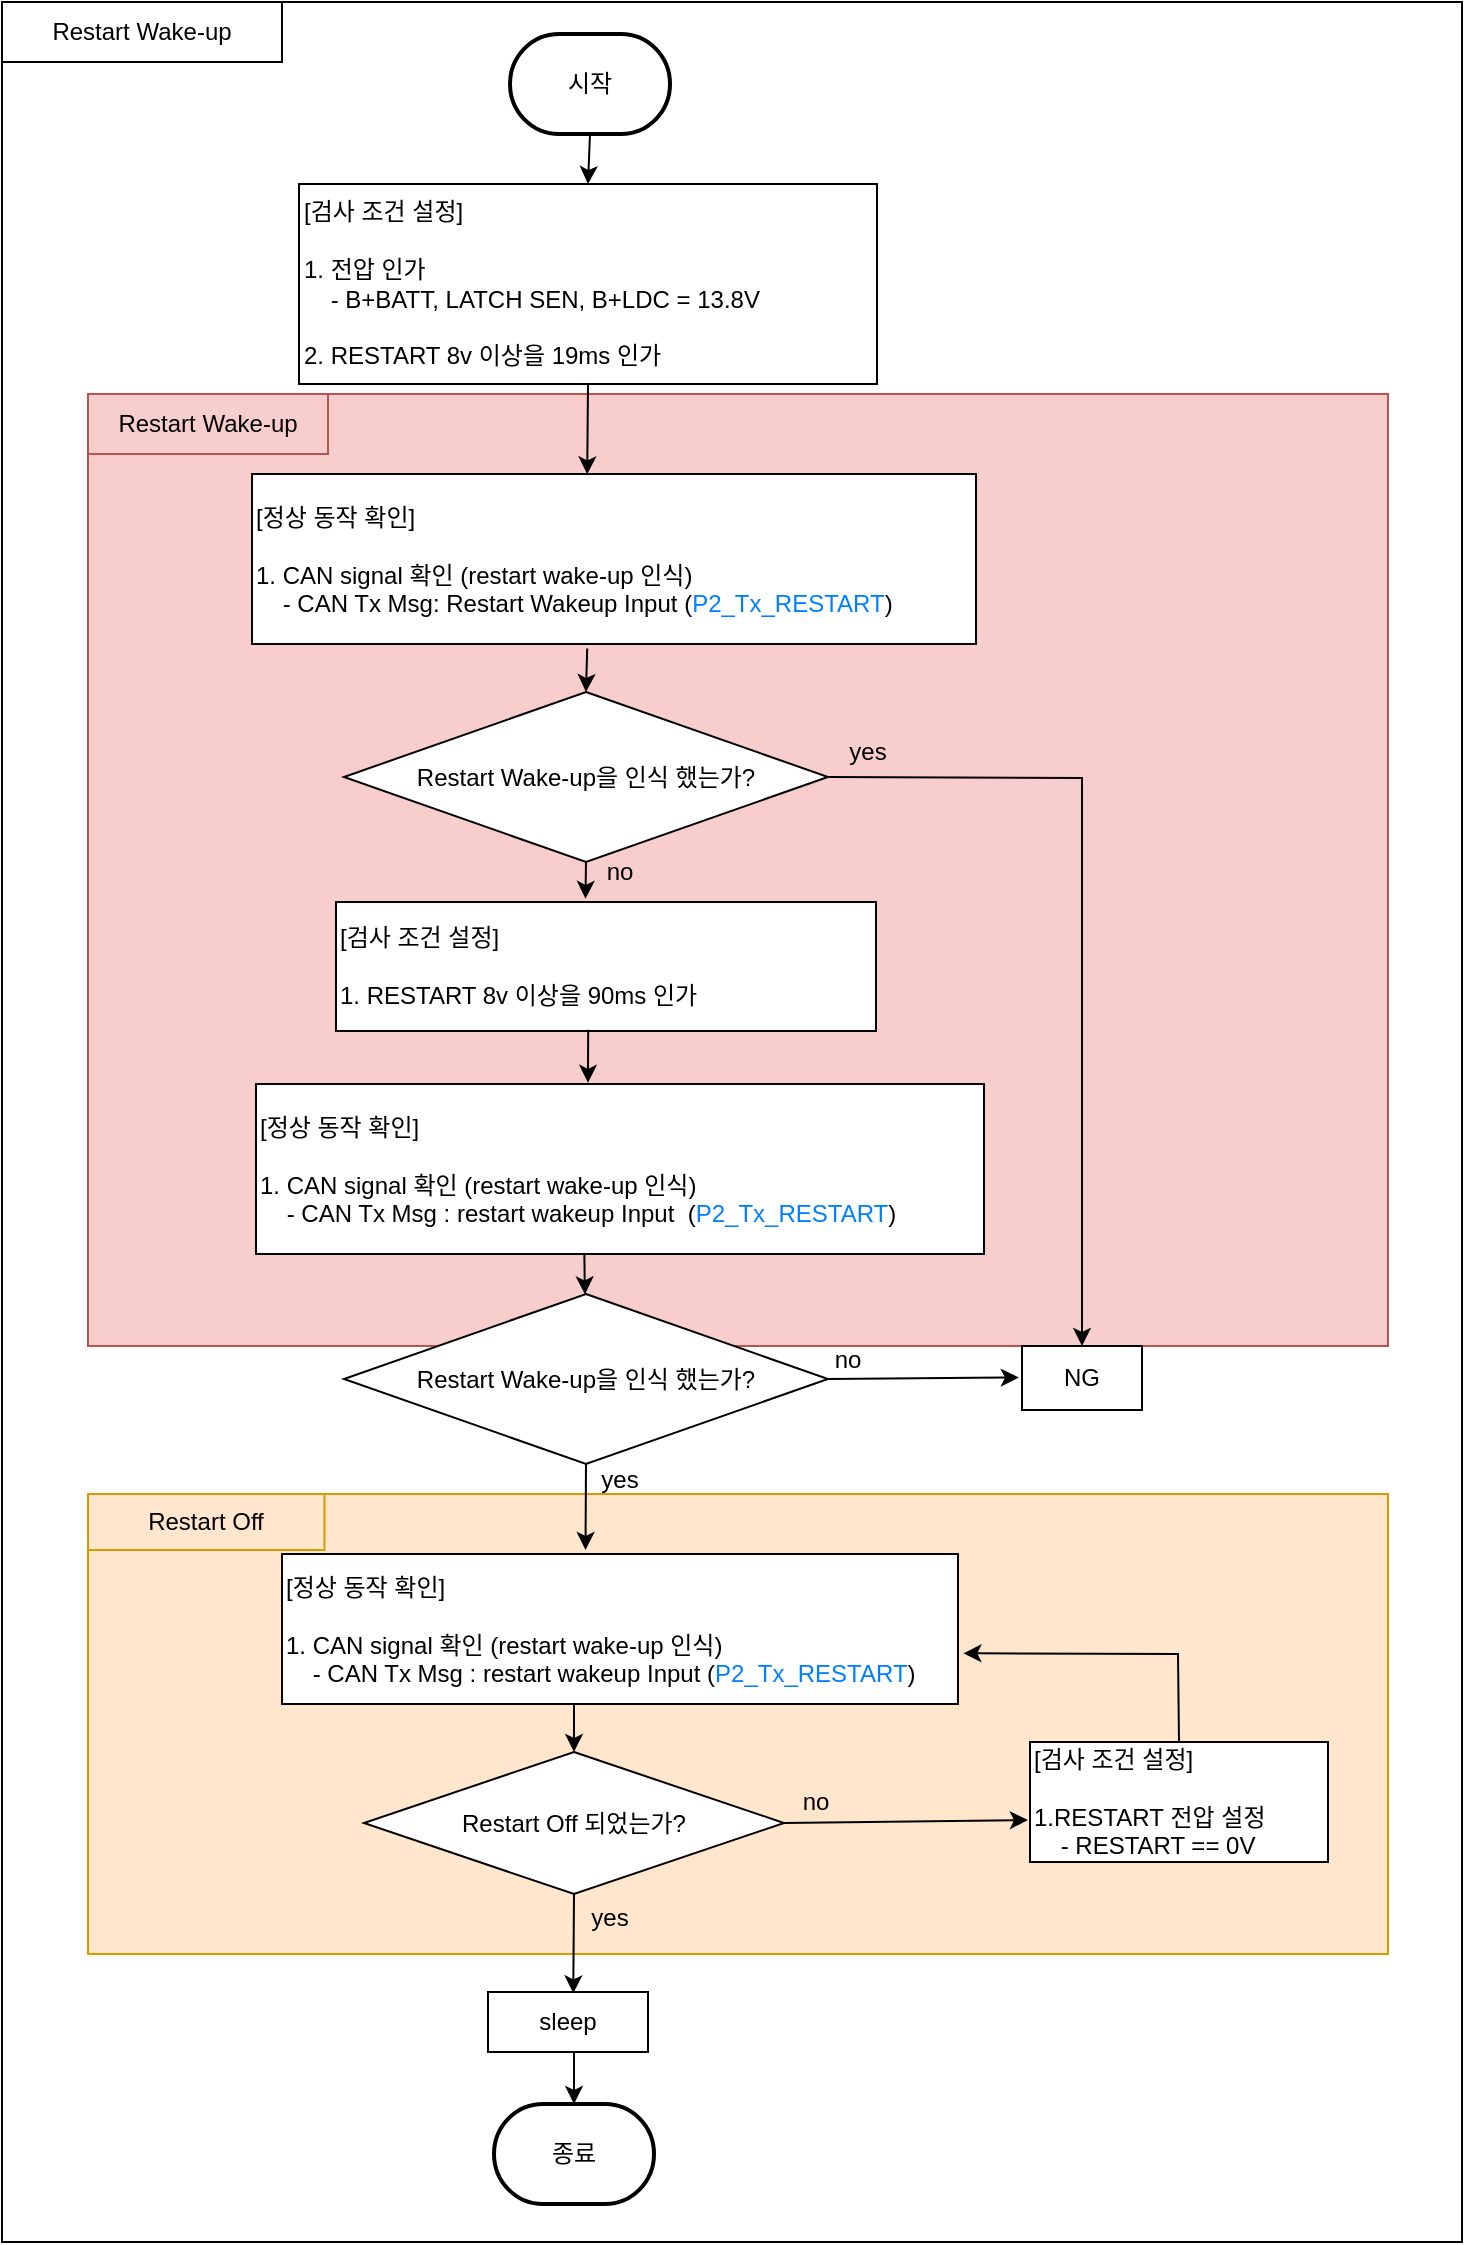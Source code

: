 <mxfile version="22.1.21" type="github">
  <diagram name="페이지-1" id="1IKooUKZ0aYFM0yAQ47z">
    <mxGraphModel dx="1647" dy="1019" grid="1" gridSize="10" guides="1" tooltips="1" connect="1" arrows="1" fold="1" page="1" pageScale="1" pageWidth="827" pageHeight="1169" math="0" shadow="0">
      <root>
        <mxCell id="0" />
        <mxCell id="1" parent="0" />
        <mxCell id="aunHTb1YWMdkFglgx5La-1" value="" style="rounded=0;whiteSpace=wrap;html=1;" parent="1" vertex="1">
          <mxGeometry x="40" y="30" width="730" height="1120" as="geometry" />
        </mxCell>
        <mxCell id="aunHTb1YWMdkFglgx5La-12" value="Restart Wake-up" style="rounded=0;whiteSpace=wrap;html=1;" parent="1" vertex="1">
          <mxGeometry x="40" y="30" width="140" height="30" as="geometry" />
        </mxCell>
        <mxCell id="aunHTb1YWMdkFglgx5La-63" value="" style="rounded=0;whiteSpace=wrap;html=1;fillColor=#f8cecc;strokeColor=#b85450;" parent="1" vertex="1">
          <mxGeometry x="83" y="226" width="650" height="476" as="geometry" />
        </mxCell>
        <mxCell id="aunHTb1YWMdkFglgx5La-64" value="&lt;span style=&quot;color: rgb(0, 0, 0); font-family: Helvetica; font-size: 12px; font-style: normal; font-variant-ligatures: normal; font-variant-caps: normal; font-weight: 400; letter-spacing: normal; orphans: 2; text-align: center; text-indent: 0px; text-transform: none; widows: 2; word-spacing: 0px; -webkit-text-stroke-width: 0px; text-decoration-thickness: initial; text-decoration-style: initial; text-decoration-color: initial; float: none; display: inline !important;&quot;&gt;Restart Wake-up&lt;br&gt;&lt;/span&gt;" style="rounded=0;whiteSpace=wrap;html=1;fillColor=#f8cecc;strokeColor=#b85450;fillStyle=solid;labelBackgroundColor=none;" parent="1" vertex="1">
          <mxGeometry x="83" y="226" width="120" height="30" as="geometry" />
        </mxCell>
        <mxCell id="aunHTb1YWMdkFglgx5La-65" value="" style="rounded=0;whiteSpace=wrap;html=1;fillColor=#ffe6cc;strokeColor=#d79b00;" parent="1" vertex="1">
          <mxGeometry x="83" y="776" width="650" height="230" as="geometry" />
        </mxCell>
        <mxCell id="aunHTb1YWMdkFglgx5La-66" value="&lt;span style=&quot;color: rgb(0, 0, 0); font-family: Helvetica; font-size: 12px; font-style: normal; font-variant-ligatures: normal; font-variant-caps: normal; font-weight: 400; letter-spacing: normal; orphans: 2; text-align: center; text-indent: 0px; text-transform: none; widows: 2; word-spacing: 0px; -webkit-text-stroke-width: 0px; text-decoration-thickness: initial; text-decoration-style: initial; text-decoration-color: initial; float: none; display: inline !important;&quot;&gt;Restart Off&lt;br&gt;&lt;/span&gt;" style="rounded=0;whiteSpace=wrap;html=1;fillColor=#ffe6cc;strokeColor=#d79b00;labelBackgroundColor=none;" parent="1" vertex="1">
          <mxGeometry x="83" y="776" width="118.25" height="28" as="geometry" />
        </mxCell>
        <mxCell id="aunHTb1YWMdkFglgx5La-2" value="시작" style="strokeWidth=2;html=1;shape=mxgraph.flowchart.terminator;whiteSpace=wrap;" parent="1" vertex="1">
          <mxGeometry x="294" y="46" width="80" height="50" as="geometry" />
        </mxCell>
        <mxCell id="aunHTb1YWMdkFglgx5La-4" value="[검사 조건 설정]&lt;br&gt;&lt;br&gt;1. 전압 인가&lt;br&gt;&amp;nbsp; &amp;nbsp; - B+BATT, LATCH SEN, B+LDC = 13.8V&lt;br&gt;&lt;br&gt;2. RESTART 8v 이상을&amp;nbsp;19ms 인가&amp;nbsp;" style="rounded=0;whiteSpace=wrap;html=1;align=left;" parent="1" vertex="1">
          <mxGeometry x="188.5" y="121" width="289" height="100" as="geometry" />
        </mxCell>
        <mxCell id="aunHTb1YWMdkFglgx5La-5" value="Restart Wake-up을 인식 했는가?" style="rhombus;whiteSpace=wrap;html=1;" parent="1" vertex="1">
          <mxGeometry x="211" y="375" width="242" height="85" as="geometry" />
        </mxCell>
        <mxCell id="aunHTb1YWMdkFglgx5La-6" value="" style="endArrow=classic;html=1;rounded=0;entryX=0.5;entryY=0;entryDx=0;entryDy=0;exitX=0.463;exitY=1.026;exitDx=0;exitDy=0;exitPerimeter=0;" parent="1" source="aunHTb1YWMdkFglgx5La-43" target="aunHTb1YWMdkFglgx5La-5" edge="1">
          <mxGeometry width="50" height="50" relative="1" as="geometry">
            <mxPoint x="331" y="335" as="sourcePoint" />
            <mxPoint x="540" y="205" as="targetPoint" />
          </mxGeometry>
        </mxCell>
        <mxCell id="aunHTb1YWMdkFglgx5La-7" value="" style="endArrow=classic;html=1;rounded=0;exitX=0.5;exitY=1;exitDx=0;exitDy=0;exitPerimeter=0;entryX=0.5;entryY=0;entryDx=0;entryDy=0;" parent="1" source="aunHTb1YWMdkFglgx5La-2" target="aunHTb1YWMdkFglgx5La-4" edge="1">
          <mxGeometry width="50" height="50" relative="1" as="geometry">
            <mxPoint x="60" y="146" as="sourcePoint" />
            <mxPoint x="110" y="96" as="targetPoint" />
          </mxGeometry>
        </mxCell>
        <mxCell id="aunHTb1YWMdkFglgx5La-8" value="" style="endArrow=classic;html=1;rounded=0;exitX=0.5;exitY=1;exitDx=0;exitDy=0;entryX=0.449;entryY=-0.027;entryDx=0;entryDy=0;entryPerimeter=0;" parent="1" target="aunHTb1YWMdkFglgx5La-62" edge="1">
          <mxGeometry width="50" height="50" relative="1" as="geometry">
            <mxPoint x="332" y="761" as="sourcePoint" />
            <mxPoint x="332" y="820" as="targetPoint" />
          </mxGeometry>
        </mxCell>
        <mxCell id="aunHTb1YWMdkFglgx5La-27" value="yes" style="text;html=1;strokeColor=none;fillColor=none;align=center;verticalAlign=middle;whiteSpace=wrap;rounded=0;" parent="1" vertex="1">
          <mxGeometry x="319" y="754" width="60" height="30" as="geometry" />
        </mxCell>
        <mxCell id="aunHTb1YWMdkFglgx5La-29" value="no" style="text;html=1;strokeColor=none;fillColor=none;align=center;verticalAlign=middle;whiteSpace=wrap;rounded=0;" parent="1" vertex="1">
          <mxGeometry x="319" y="450" width="60" height="30" as="geometry" />
        </mxCell>
        <mxCell id="aunHTb1YWMdkFglgx5La-33" value="Restart Wake-up을 인식 했는가?" style="rhombus;whiteSpace=wrap;html=1;" parent="1" vertex="1">
          <mxGeometry x="211" y="676" width="242" height="85" as="geometry" />
        </mxCell>
        <mxCell id="aunHTb1YWMdkFglgx5La-34" value="no" style="text;html=1;strokeColor=none;fillColor=none;align=center;verticalAlign=middle;whiteSpace=wrap;rounded=0;" parent="1" vertex="1">
          <mxGeometry x="433" y="694" width="60" height="30" as="geometry" />
        </mxCell>
        <mxCell id="aunHTb1YWMdkFglgx5La-35" value="" style="endArrow=classic;html=1;rounded=0;exitX=0.451;exitY=0.995;exitDx=0;exitDy=0;exitPerimeter=0;" parent="1" source="aunHTb1YWMdkFglgx5La-49" target="aunHTb1YWMdkFglgx5La-33" edge="1">
          <mxGeometry width="50" height="50" relative="1" as="geometry">
            <mxPoint x="331.3" y="598.62" as="sourcePoint" />
            <mxPoint x="59" y="389" as="targetPoint" />
          </mxGeometry>
        </mxCell>
        <mxCell id="aunHTb1YWMdkFglgx5La-36" value="NG" style="rounded=0;whiteSpace=wrap;html=1;align=center;" parent="1" vertex="1">
          <mxGeometry x="550" y="702" width="60" height="32" as="geometry" />
        </mxCell>
        <mxCell id="aunHTb1YWMdkFglgx5La-37" value="yes" style="text;html=1;strokeColor=none;fillColor=none;align=center;verticalAlign=middle;whiteSpace=wrap;rounded=0;" parent="1" vertex="1">
          <mxGeometry x="443" y="390" width="60" height="30" as="geometry" />
        </mxCell>
        <mxCell id="aunHTb1YWMdkFglgx5La-38" value="" style="endArrow=classic;html=1;rounded=0;exitX=1;exitY=0.5;exitDx=0;exitDy=0;entryX=0.5;entryY=0;entryDx=0;entryDy=0;" parent="1" source="aunHTb1YWMdkFglgx5La-5" target="aunHTb1YWMdkFglgx5La-36" edge="1">
          <mxGeometry width="50" height="50" relative="1" as="geometry">
            <mxPoint x="569" y="440" as="sourcePoint" />
            <mxPoint x="619" y="390" as="targetPoint" />
            <Array as="points">
              <mxPoint x="580" y="418" />
            </Array>
          </mxGeometry>
        </mxCell>
        <mxCell id="aunHTb1YWMdkFglgx5La-43" value="[정상 동작 확인]&lt;br&gt;&lt;br&gt;1. CAN signal 확인 (restart wake-up 인식)&lt;br&gt;&lt;span style=&quot;background-color: initial;&quot;&gt;&amp;nbsp; &amp;nbsp; - CAN Tx Msg: Restart Wakeup Input&amp;nbsp;&lt;/span&gt;(&lt;font style=&quot;border-color: var(--border-color);&quot; color=&quot;#007fff&quot;&gt;P2_Tx_RESTART&lt;/font&gt;)" style="rounded=0;whiteSpace=wrap;html=1;align=left;" parent="1" vertex="1">
          <mxGeometry x="165" y="266" width="362" height="85" as="geometry" />
        </mxCell>
        <mxCell id="aunHTb1YWMdkFglgx5La-44" value="" style="endArrow=classic;html=1;rounded=0;exitX=0.5;exitY=1;exitDx=0;exitDy=0;entryX=0.463;entryY=0.002;entryDx=0;entryDy=0;entryPerimeter=0;" parent="1" source="aunHTb1YWMdkFglgx5La-4" target="aunHTb1YWMdkFglgx5La-43" edge="1">
          <mxGeometry width="50" height="50" relative="1" as="geometry">
            <mxPoint x="521" y="196" as="sourcePoint" />
            <mxPoint x="571" y="146" as="targetPoint" />
          </mxGeometry>
        </mxCell>
        <mxCell id="aunHTb1YWMdkFglgx5La-48" value="" style="endArrow=classic;html=1;rounded=0;exitX=0.5;exitY=1;exitDx=0;exitDy=0;entryX=0.462;entryY=-0.025;entryDx=0;entryDy=0;entryPerimeter=0;" parent="1" source="aunHTb1YWMdkFglgx5La-5" target="uIygqu2bVKNI83eiNfOF-1" edge="1">
          <mxGeometry width="50" height="50" relative="1" as="geometry">
            <mxPoint x="491" y="530" as="sourcePoint" />
            <mxPoint x="331.3" y="541.98" as="targetPoint" />
          </mxGeometry>
        </mxCell>
        <mxCell id="aunHTb1YWMdkFglgx5La-49" value="[정상 동작 확인]&lt;br&gt;&lt;br&gt;1. CAN signal 확인 (restart wake-up 인식)&lt;br&gt;&amp;nbsp; &amp;nbsp; - CAN Tx Msg : restart wakeup&amp;nbsp;Input&amp;nbsp; (&lt;font color=&quot;#007fff&quot;&gt;P2_Tx_RESTART&lt;/font&gt;)" style="rounded=0;whiteSpace=wrap;html=1;align=left;" parent="1" vertex="1">
          <mxGeometry x="167" y="571" width="364" height="85" as="geometry" />
        </mxCell>
        <mxCell id="aunHTb1YWMdkFglgx5La-51" value="종료" style="strokeWidth=2;html=1;shape=mxgraph.flowchart.terminator;whiteSpace=wrap;" parent="1" vertex="1">
          <mxGeometry x="286" y="1081" width="80" height="50" as="geometry" />
        </mxCell>
        <mxCell id="aunHTb1YWMdkFglgx5La-52" value="Restart Off 되었는가?" style="rhombus;whiteSpace=wrap;html=1;" parent="1" vertex="1">
          <mxGeometry x="221" y="905" width="210" height="71" as="geometry" />
        </mxCell>
        <mxCell id="aunHTb1YWMdkFglgx5La-53" value="" style="endArrow=classic;html=1;rounded=0;exitX=0.5;exitY=1;exitDx=0;exitDy=0;entryX=0.5;entryY=0;entryDx=0;entryDy=0;" parent="1" target="aunHTb1YWMdkFglgx5La-52" edge="1">
          <mxGeometry width="50" height="50" relative="1" as="geometry">
            <mxPoint x="326" y="865" as="sourcePoint" />
            <mxPoint x="532" y="825" as="targetPoint" />
          </mxGeometry>
        </mxCell>
        <mxCell id="aunHTb1YWMdkFglgx5La-54" value="" style="endArrow=classic;html=1;rounded=0;exitX=0.5;exitY=1;exitDx=0;exitDy=0;entryX=0.5;entryY=0;entryDx=0;entryDy=0;entryPerimeter=0;" parent="1" target="aunHTb1YWMdkFglgx5La-51" edge="1">
          <mxGeometry width="50" height="50" relative="1" as="geometry">
            <mxPoint x="326" y="1055" as="sourcePoint" />
            <mxPoint x="112" y="1005" as="targetPoint" />
          </mxGeometry>
        </mxCell>
        <mxCell id="aunHTb1YWMdkFglgx5La-55" value="[검사 조건 설정]&lt;br&gt;&lt;br&gt;1.RESTART&amp;nbsp;전압 설정&lt;br&gt;&amp;nbsp; &amp;nbsp; - RESTART == 0V" style="rounded=0;whiteSpace=wrap;html=1;align=left;" parent="1" vertex="1">
          <mxGeometry x="554" y="900" width="149" height="60" as="geometry" />
        </mxCell>
        <mxCell id="aunHTb1YWMdkFglgx5La-56" value="" style="endArrow=classic;html=1;rounded=0;exitX=1;exitY=0.5;exitDx=0;exitDy=0;entryX=-0.007;entryY=0.65;entryDx=0;entryDy=0;entryPerimeter=0;" parent="1" source="aunHTb1YWMdkFglgx5La-52" target="aunHTb1YWMdkFglgx5La-55" edge="1">
          <mxGeometry width="50" height="50" relative="1" as="geometry">
            <mxPoint x="562" y="875" as="sourcePoint" />
            <mxPoint x="612" y="825" as="targetPoint" />
          </mxGeometry>
        </mxCell>
        <mxCell id="aunHTb1YWMdkFglgx5La-57" value="sleep" style="rounded=0;whiteSpace=wrap;html=1;align=center;" parent="1" vertex="1">
          <mxGeometry x="283" y="1025" width="80" height="30" as="geometry" />
        </mxCell>
        <mxCell id="aunHTb1YWMdkFglgx5La-58" value="" style="endArrow=classic;html=1;rounded=0;exitX=0.5;exitY=1;exitDx=0;exitDy=0;entryX=0.533;entryY=0.022;entryDx=0;entryDy=0;entryPerimeter=0;" parent="1" source="aunHTb1YWMdkFglgx5La-52" target="aunHTb1YWMdkFglgx5La-57" edge="1">
          <mxGeometry width="50" height="50" relative="1" as="geometry">
            <mxPoint x="123" y="1005" as="sourcePoint" />
            <mxPoint x="173" y="955" as="targetPoint" />
          </mxGeometry>
        </mxCell>
        <mxCell id="aunHTb1YWMdkFglgx5La-59" value="yes" style="text;html=1;strokeColor=none;fillColor=none;align=center;verticalAlign=middle;whiteSpace=wrap;rounded=0;" parent="1" vertex="1">
          <mxGeometry x="314" y="973" width="60" height="30" as="geometry" />
        </mxCell>
        <mxCell id="aunHTb1YWMdkFglgx5La-60" value="no" style="text;html=1;strokeColor=none;fillColor=none;align=center;verticalAlign=middle;whiteSpace=wrap;rounded=0;" parent="1" vertex="1">
          <mxGeometry x="417" y="915" width="60" height="30" as="geometry" />
        </mxCell>
        <mxCell id="aunHTb1YWMdkFglgx5La-61" value="" style="endArrow=classic;html=1;rounded=0;exitX=0.5;exitY=0;exitDx=0;exitDy=0;entryX=1.008;entryY=0.662;entryDx=0;entryDy=0;entryPerimeter=0;" parent="1" source="aunHTb1YWMdkFglgx5La-55" edge="1" target="aunHTb1YWMdkFglgx5La-62">
          <mxGeometry width="50" height="50" relative="1" as="geometry">
            <mxPoint x="687" y="905" as="sourcePoint" />
            <mxPoint x="489" y="855" as="targetPoint" />
            <Array as="points">
              <mxPoint x="628" y="856" />
            </Array>
          </mxGeometry>
        </mxCell>
        <mxCell id="aunHTb1YWMdkFglgx5La-62" value="[정상 동작 확인]&lt;br&gt;&lt;br&gt;1. CAN signal 확인 (restart wake-up 인식)&lt;br&gt;&amp;nbsp; &amp;nbsp; - CAN Tx Msg : restart wakeup&amp;nbsp;Input&amp;nbsp;(&lt;font color=&quot;#007fff&quot;&gt;P2_Tx_RESTART&lt;/font&gt;)" style="rounded=0;whiteSpace=wrap;html=1;align=left;" parent="1" vertex="1">
          <mxGeometry x="180" y="806" width="338" height="75" as="geometry" />
        </mxCell>
        <mxCell id="3M9bPRSgMb0RaMjHQsM1-2" value="" style="endArrow=classic;html=1;rounded=0;exitX=1;exitY=0.5;exitDx=0;exitDy=0;entryX=-0.026;entryY=0.492;entryDx=0;entryDy=0;entryPerimeter=0;" parent="1" source="aunHTb1YWMdkFglgx5La-33" target="aunHTb1YWMdkFglgx5La-36" edge="1">
          <mxGeometry width="50" height="50" relative="1" as="geometry">
            <mxPoint x="483" y="716" as="sourcePoint" />
            <mxPoint x="533" y="666" as="targetPoint" />
          </mxGeometry>
        </mxCell>
        <mxCell id="uIygqu2bVKNI83eiNfOF-1" value="[검사 조건 설정]&lt;br&gt;&lt;br&gt;1.&amp;nbsp;RESTART 8v 이상을&amp;nbsp;&lt;span style=&quot;text-align: center;&quot;&gt;90ms 인가&amp;nbsp;&lt;/span&gt;" style="rounded=0;whiteSpace=wrap;html=1;align=left;" vertex="1" parent="1">
          <mxGeometry x="207" y="480" width="270" height="64.5" as="geometry" />
        </mxCell>
        <mxCell id="uIygqu2bVKNI83eiNfOF-2" value="" style="endArrow=classic;html=1;rounded=0;exitX=0.467;exitY=0.99;exitDx=0;exitDy=0;exitPerimeter=0;entryX=0.456;entryY=-0.007;entryDx=0;entryDy=0;entryPerimeter=0;" edge="1" parent="1" source="uIygqu2bVKNI83eiNfOF-1" target="aunHTb1YWMdkFglgx5La-49">
          <mxGeometry width="50" height="50" relative="1" as="geometry">
            <mxPoint x="342" y="470" as="sourcePoint" />
            <mxPoint x="333" y="566" as="targetPoint" />
          </mxGeometry>
        </mxCell>
      </root>
    </mxGraphModel>
  </diagram>
</mxfile>

